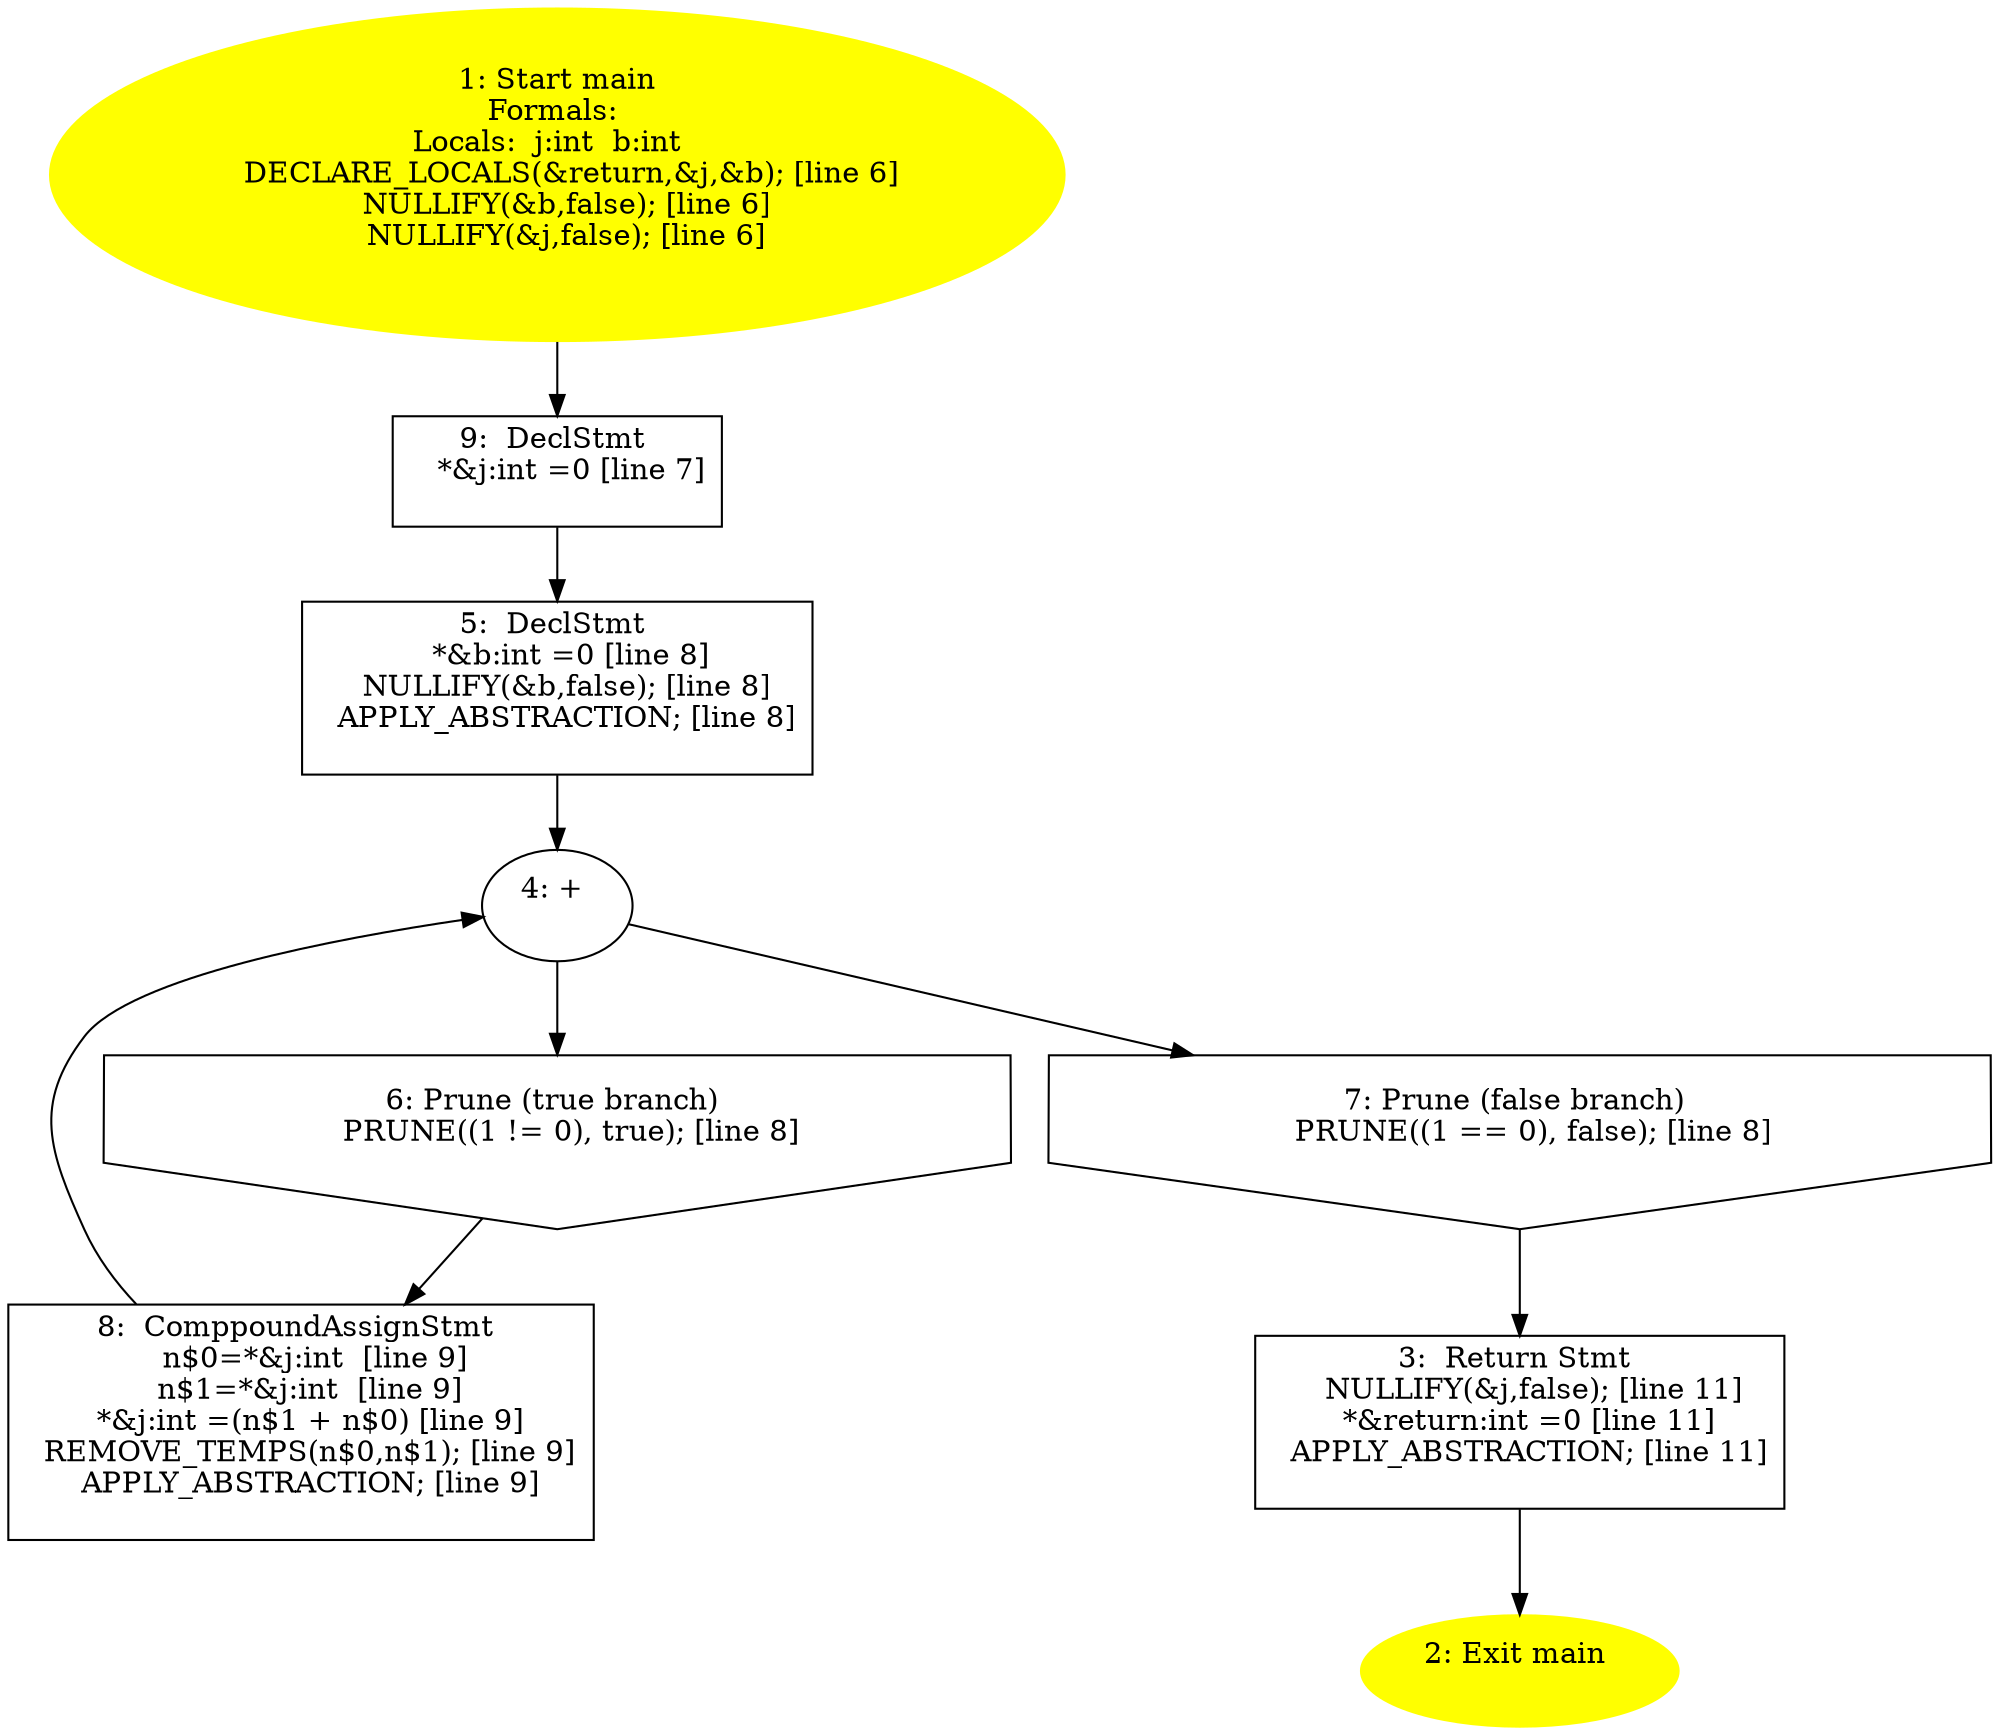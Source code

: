digraph iCFG {
9 [label="9:  DeclStmt \n   *&j:int =0 [line 7]\n " shape="box"]
	

	 9 -> 5 ;
8 [label="8:  ComppoundAssignStmt \n   n$0=*&j:int  [line 9]\n  n$1=*&j:int  [line 9]\n  *&j:int =(n$1 + n$0) [line 9]\n  REMOVE_TEMPS(n$0,n$1); [line 9]\n  APPLY_ABSTRACTION; [line 9]\n " shape="box"]
	

	 8 -> 4 ;
7 [label="7: Prune (false branch) \n   PRUNE((1 == 0), false); [line 8]\n " shape="invhouse"]
	

	 7 -> 3 ;
6 [label="6: Prune (true branch) \n   PRUNE((1 != 0), true); [line 8]\n " shape="invhouse"]
	

	 6 -> 8 ;
5 [label="5:  DeclStmt \n   *&b:int =0 [line 8]\n  NULLIFY(&b,false); [line 8]\n  APPLY_ABSTRACTION; [line 8]\n " shape="box"]
	

	 5 -> 4 ;
4 [label="4: + \n  " ]
	

	 4 -> 6 ;
	 4 -> 7 ;
3 [label="3:  Return Stmt \n   NULLIFY(&j,false); [line 11]\n  *&return:int =0 [line 11]\n  APPLY_ABSTRACTION; [line 11]\n " shape="box"]
	

	 3 -> 2 ;
2 [label="2: Exit main \n  " color=yellow style=filled]
	

1 [label="1: Start main\nFormals: \nLocals:  j:int  b:int  \n   DECLARE_LOCALS(&return,&j,&b); [line 6]\n  NULLIFY(&b,false); [line 6]\n  NULLIFY(&j,false); [line 6]\n " color=yellow style=filled]
	

	 1 -> 9 ;
}
